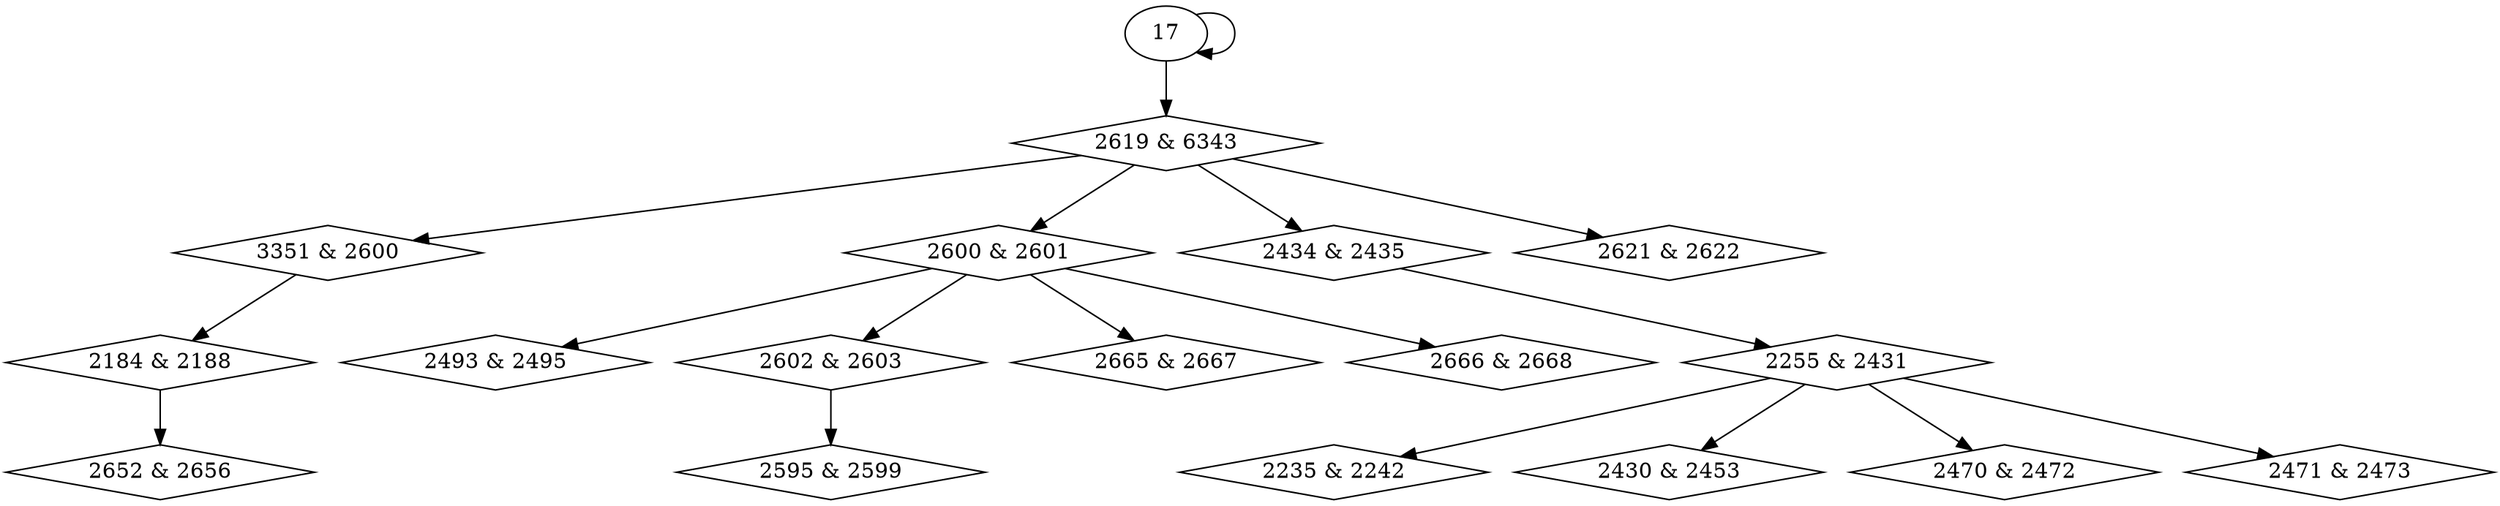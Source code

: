 digraph {
0 [label = "3351 & 2600", shape = diamond];
1 [label = "2600 & 2601", shape = diamond];
2 [label = "2184 & 2188", shape = diamond];
3 [label = "2235 & 2242", shape = diamond];
4 [label = "2255 & 2431", shape = diamond];
5 [label = "2430 & 2453", shape = diamond];
6 [label = "2434 & 2435", shape = diamond];
7 [label = "2470 & 2472", shape = diamond];
8 [label = "2471 & 2473", shape = diamond];
9 [label = "2493 & 2495", shape = diamond];
10 [label = "2595 & 2599", shape = diamond];
11 [label = "2602 & 2603", shape = diamond];
12 [label = "2619 & 6343", shape = diamond];
13 [label = "2621 & 2622", shape = diamond];
14 [label = "2652 & 2656", shape = diamond];
15 [label = "2665 & 2667", shape = diamond];
16 [label = "2666 & 2668", shape = diamond];
12 -> 0;
12 -> 1;
0 -> 2;
4 -> 3;
6 -> 4;
4 -> 5;
12 -> 6;
4 -> 7;
4 -> 8;
1 -> 9;
11 -> 10;
1 -> 11;
17 -> 12;
12 -> 13;
2 -> 14;
1 -> 15;
1 -> 16;
17 -> 17;
}

